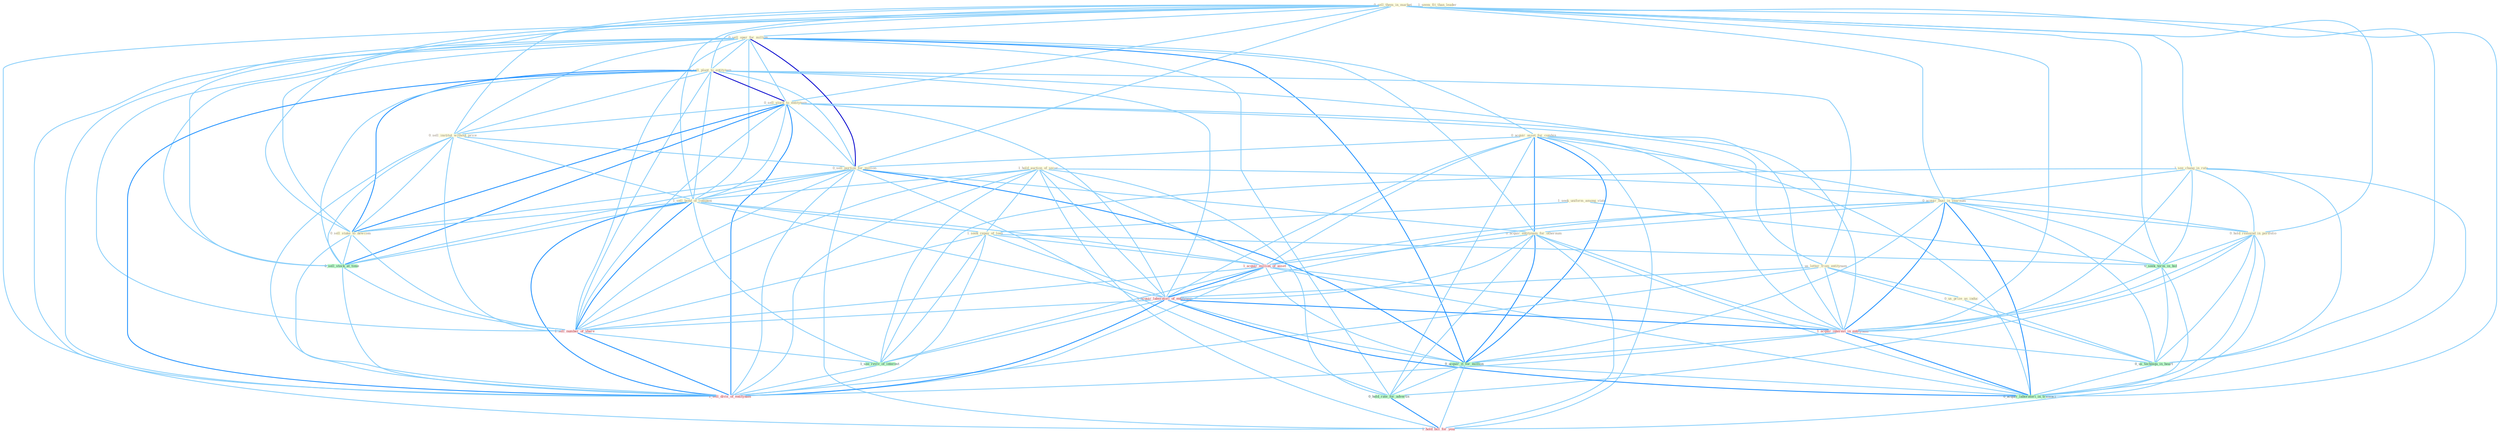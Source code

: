 Graph G{ 
    node
    [shape=polygon,style=filled,width=.5,height=.06,color="#BDFCC9",fixedsize=true,fontsize=4,
    fontcolor="#2f4f4f"];
    {node
    [color="#ffffe0", fontcolor="#8b7d6b"] "0_sell_them_in_market " "1_see_chang_in_rate " "0_sell_oper_for_million " "1_seek_uniform_among_state " "0_acquir_asset_for_combin " "0_sell_plant_to_entitynam " "0_sell_stock_to_entitynam " "0_acquir_busi_in_yearnum " "0_sell_institut_without_price " "0_sell_portion_for_million " "1_us_letter_from_entitynam " "0_us_prize_as_induc " "0_acquir_entitynam_for_othernum " "1_hold_auction_of_secur " "1_seem_fit_than_leader " "0_hold_remaind_in_portfolio " "1_sell_bond_of_compani " "1_seek_repay_of_loan " "0_sell_stake_to_newcom "}
{node [color="#fff0f5", fontcolor="#b22222"] "1_acquir_million_of_asset " "1_acquir_laboratori_of_entitynam " "1_acquir_interest_in_entitynam " "1_sell_number_of_share " "1_hold_bill_for_year " "1_sell_divis_of_entitynam "}
edge [color="#B0E2FF"];

	"0_sell_them_in_market " -- "1_see_chang_in_rate " [w="1", color="#87cefa" ];
	"0_sell_them_in_market " -- "0_sell_oper_for_million " [w="1", color="#87cefa" ];
	"0_sell_them_in_market " -- "0_sell_plant_to_entitynam " [w="1", color="#87cefa" ];
	"0_sell_them_in_market " -- "0_sell_stock_to_entitynam " [w="1", color="#87cefa" ];
	"0_sell_them_in_market " -- "0_acquir_busi_in_yearnum " [w="1", color="#87cefa" ];
	"0_sell_them_in_market " -- "0_sell_institut_without_price " [w="1", color="#87cefa" ];
	"0_sell_them_in_market " -- "0_sell_portion_for_million " [w="1", color="#87cefa" ];
	"0_sell_them_in_market " -- "0_hold_remaind_in_portfolio " [w="1", color="#87cefa" ];
	"0_sell_them_in_market " -- "1_sell_bond_of_compani " [w="1", color="#87cefa" ];
	"0_sell_them_in_market " -- "0_sell_stake_to_newcom " [w="1", color="#87cefa" ];
	"0_sell_them_in_market " -- "0_seek_term_in_bid " [w="1", color="#87cefa" ];
	"0_sell_them_in_market " -- "1_acquir_interest_in_entitynam " [w="1", color="#87cefa" ];
	"0_sell_them_in_market " -- "0_us_techniqu_in_heart " [w="1", color="#87cefa" ];
	"0_sell_them_in_market " -- "0_acquir_laboratori_in_transact " [w="1", color="#87cefa" ];
	"0_sell_them_in_market " -- "0_sell_stock_at_time " [w="1", color="#87cefa" ];
	"0_sell_them_in_market " -- "1_sell_number_of_share " [w="1", color="#87cefa" ];
	"0_sell_them_in_market " -- "1_sell_divis_of_entitynam " [w="1", color="#87cefa" ];
	"1_see_chang_in_rate " -- "0_acquir_busi_in_yearnum " [w="1", color="#87cefa" ];
	"1_see_chang_in_rate " -- "0_hold_remaind_in_portfolio " [w="1", color="#87cefa" ];
	"1_see_chang_in_rate " -- "0_seek_term_in_bid " [w="1", color="#87cefa" ];
	"1_see_chang_in_rate " -- "1_acquir_interest_in_entitynam " [w="1", color="#87cefa" ];
	"1_see_chang_in_rate " -- "0_us_techniqu_in_heart " [w="1", color="#87cefa" ];
	"1_see_chang_in_rate " -- "0_acquir_laboratori_in_transact " [w="1", color="#87cefa" ];
	"1_see_chang_in_rate " -- "1_see_reviv_of_interest " [w="1", color="#87cefa" ];
	"0_sell_oper_for_million " -- "0_acquir_asset_for_combin " [w="1", color="#87cefa" ];
	"0_sell_oper_for_million " -- "0_sell_plant_to_entitynam " [w="1", color="#87cefa" ];
	"0_sell_oper_for_million " -- "0_sell_stock_to_entitynam " [w="1", color="#87cefa" ];
	"0_sell_oper_for_million " -- "0_sell_institut_without_price " [w="1", color="#87cefa" ];
	"0_sell_oper_for_million " -- "0_sell_portion_for_million " [w="3", color="#0000cd" , len=0.6];
	"0_sell_oper_for_million " -- "0_acquir_entitynam_for_othernum " [w="1", color="#87cefa" ];
	"0_sell_oper_for_million " -- "1_sell_bond_of_compani " [w="1", color="#87cefa" ];
	"0_sell_oper_for_million " -- "0_sell_stake_to_newcom " [w="1", color="#87cefa" ];
	"0_sell_oper_for_million " -- "0_acquir_it_for_million " [w="2", color="#1e90ff" , len=0.8];
	"0_sell_oper_for_million " -- "0_hold_rate_for_advertis " [w="1", color="#87cefa" ];
	"0_sell_oper_for_million " -- "0_sell_stock_at_time " [w="1", color="#87cefa" ];
	"0_sell_oper_for_million " -- "1_sell_number_of_share " [w="1", color="#87cefa" ];
	"0_sell_oper_for_million " -- "1_hold_bill_for_year " [w="1", color="#87cefa" ];
	"0_sell_oper_for_million " -- "1_sell_divis_of_entitynam " [w="1", color="#87cefa" ];
	"1_seek_uniform_among_state " -- "1_seek_repay_of_loan " [w="1", color="#87cefa" ];
	"1_seek_uniform_among_state " -- "0_seek_term_in_bid " [w="1", color="#87cefa" ];
	"0_acquir_asset_for_combin " -- "0_acquir_busi_in_yearnum " [w="1", color="#87cefa" ];
	"0_acquir_asset_for_combin " -- "0_sell_portion_for_million " [w="1", color="#87cefa" ];
	"0_acquir_asset_for_combin " -- "0_acquir_entitynam_for_othernum " [w="2", color="#1e90ff" , len=0.8];
	"0_acquir_asset_for_combin " -- "1_acquir_million_of_asset " [w="1", color="#87cefa" ];
	"0_acquir_asset_for_combin " -- "1_acquir_laboratori_of_entitynam " [w="1", color="#87cefa" ];
	"0_acquir_asset_for_combin " -- "1_acquir_interest_in_entitynam " [w="1", color="#87cefa" ];
	"0_acquir_asset_for_combin " -- "0_acquir_it_for_million " [w="2", color="#1e90ff" , len=0.8];
	"0_acquir_asset_for_combin " -- "0_hold_rate_for_advertis " [w="1", color="#87cefa" ];
	"0_acquir_asset_for_combin " -- "0_acquir_laboratori_in_transact " [w="1", color="#87cefa" ];
	"0_acquir_asset_for_combin " -- "1_hold_bill_for_year " [w="1", color="#87cefa" ];
	"0_sell_plant_to_entitynam " -- "0_sell_stock_to_entitynam " [w="3", color="#0000cd" , len=0.6];
	"0_sell_plant_to_entitynam " -- "0_sell_institut_without_price " [w="1", color="#87cefa" ];
	"0_sell_plant_to_entitynam " -- "0_sell_portion_for_million " [w="1", color="#87cefa" ];
	"0_sell_plant_to_entitynam " -- "1_us_letter_from_entitynam " [w="1", color="#87cefa" ];
	"0_sell_plant_to_entitynam " -- "1_sell_bond_of_compani " [w="1", color="#87cefa" ];
	"0_sell_plant_to_entitynam " -- "0_sell_stake_to_newcom " [w="2", color="#1e90ff" , len=0.8];
	"0_sell_plant_to_entitynam " -- "1_acquir_laboratori_of_entitynam " [w="1", color="#87cefa" ];
	"0_sell_plant_to_entitynam " -- "1_acquir_interest_in_entitynam " [w="1", color="#87cefa" ];
	"0_sell_plant_to_entitynam " -- "0_sell_stock_at_time " [w="1", color="#87cefa" ];
	"0_sell_plant_to_entitynam " -- "1_sell_number_of_share " [w="1", color="#87cefa" ];
	"0_sell_plant_to_entitynam " -- "1_sell_divis_of_entitynam " [w="2", color="#1e90ff" , len=0.8];
	"0_sell_stock_to_entitynam " -- "0_sell_institut_without_price " [w="1", color="#87cefa" ];
	"0_sell_stock_to_entitynam " -- "0_sell_portion_for_million " [w="1", color="#87cefa" ];
	"0_sell_stock_to_entitynam " -- "1_us_letter_from_entitynam " [w="1", color="#87cefa" ];
	"0_sell_stock_to_entitynam " -- "1_sell_bond_of_compani " [w="1", color="#87cefa" ];
	"0_sell_stock_to_entitynam " -- "0_sell_stake_to_newcom " [w="2", color="#1e90ff" , len=0.8];
	"0_sell_stock_to_entitynam " -- "1_acquir_laboratori_of_entitynam " [w="1", color="#87cefa" ];
	"0_sell_stock_to_entitynam " -- "1_acquir_interest_in_entitynam " [w="1", color="#87cefa" ];
	"0_sell_stock_to_entitynam " -- "0_sell_stock_at_time " [w="2", color="#1e90ff" , len=0.8];
	"0_sell_stock_to_entitynam " -- "1_sell_number_of_share " [w="1", color="#87cefa" ];
	"0_sell_stock_to_entitynam " -- "1_sell_divis_of_entitynam " [w="2", color="#1e90ff" , len=0.8];
	"0_acquir_busi_in_yearnum " -- "0_acquir_entitynam_for_othernum " [w="1", color="#87cefa" ];
	"0_acquir_busi_in_yearnum " -- "0_hold_remaind_in_portfolio " [w="1", color="#87cefa" ];
	"0_acquir_busi_in_yearnum " -- "1_acquir_million_of_asset " [w="1", color="#87cefa" ];
	"0_acquir_busi_in_yearnum " -- "1_acquir_laboratori_of_entitynam " [w="1", color="#87cefa" ];
	"0_acquir_busi_in_yearnum " -- "0_seek_term_in_bid " [w="1", color="#87cefa" ];
	"0_acquir_busi_in_yearnum " -- "1_acquir_interest_in_entitynam " [w="2", color="#1e90ff" , len=0.8];
	"0_acquir_busi_in_yearnum " -- "0_us_techniqu_in_heart " [w="1", color="#87cefa" ];
	"0_acquir_busi_in_yearnum " -- "0_acquir_it_for_million " [w="1", color="#87cefa" ];
	"0_acquir_busi_in_yearnum " -- "0_acquir_laboratori_in_transact " [w="2", color="#1e90ff" , len=0.8];
	"0_sell_institut_without_price " -- "0_sell_portion_for_million " [w="1", color="#87cefa" ];
	"0_sell_institut_without_price " -- "1_sell_bond_of_compani " [w="1", color="#87cefa" ];
	"0_sell_institut_without_price " -- "0_sell_stake_to_newcom " [w="1", color="#87cefa" ];
	"0_sell_institut_without_price " -- "0_sell_stock_at_time " [w="1", color="#87cefa" ];
	"0_sell_institut_without_price " -- "1_sell_number_of_share " [w="1", color="#87cefa" ];
	"0_sell_institut_without_price " -- "1_sell_divis_of_entitynam " [w="1", color="#87cefa" ];
	"0_sell_portion_for_million " -- "0_acquir_entitynam_for_othernum " [w="1", color="#87cefa" ];
	"0_sell_portion_for_million " -- "1_sell_bond_of_compani " [w="1", color="#87cefa" ];
	"0_sell_portion_for_million " -- "0_sell_stake_to_newcom " [w="1", color="#87cefa" ];
	"0_sell_portion_for_million " -- "0_acquir_it_for_million " [w="2", color="#1e90ff" , len=0.8];
	"0_sell_portion_for_million " -- "0_hold_rate_for_advertis " [w="1", color="#87cefa" ];
	"0_sell_portion_for_million " -- "0_sell_stock_at_time " [w="1", color="#87cefa" ];
	"0_sell_portion_for_million " -- "1_sell_number_of_share " [w="1", color="#87cefa" ];
	"0_sell_portion_for_million " -- "1_hold_bill_for_year " [w="1", color="#87cefa" ];
	"0_sell_portion_for_million " -- "1_sell_divis_of_entitynam " [w="1", color="#87cefa" ];
	"1_us_letter_from_entitynam " -- "0_us_prize_as_induc " [w="1", color="#87cefa" ];
	"1_us_letter_from_entitynam " -- "1_acquir_laboratori_of_entitynam " [w="1", color="#87cefa" ];
	"1_us_letter_from_entitynam " -- "1_acquir_interest_in_entitynam " [w="1", color="#87cefa" ];
	"1_us_letter_from_entitynam " -- "0_us_techniqu_in_heart " [w="1", color="#87cefa" ];
	"1_us_letter_from_entitynam " -- "1_sell_divis_of_entitynam " [w="1", color="#87cefa" ];
	"0_us_prize_as_induc " -- "0_us_techniqu_in_heart " [w="1", color="#87cefa" ];
	"0_acquir_entitynam_for_othernum " -- "1_acquir_million_of_asset " [w="1", color="#87cefa" ];
	"0_acquir_entitynam_for_othernum " -- "1_acquir_laboratori_of_entitynam " [w="1", color="#87cefa" ];
	"0_acquir_entitynam_for_othernum " -- "1_acquir_interest_in_entitynam " [w="1", color="#87cefa" ];
	"0_acquir_entitynam_for_othernum " -- "0_acquir_it_for_million " [w="2", color="#1e90ff" , len=0.8];
	"0_acquir_entitynam_for_othernum " -- "0_hold_rate_for_advertis " [w="1", color="#87cefa" ];
	"0_acquir_entitynam_for_othernum " -- "0_acquir_laboratori_in_transact " [w="1", color="#87cefa" ];
	"0_acquir_entitynam_for_othernum " -- "1_hold_bill_for_year " [w="1", color="#87cefa" ];
	"1_hold_auction_of_secur " -- "0_hold_remaind_in_portfolio " [w="1", color="#87cefa" ];
	"1_hold_auction_of_secur " -- "1_sell_bond_of_compani " [w="1", color="#87cefa" ];
	"1_hold_auction_of_secur " -- "1_seek_repay_of_loan " [w="1", color="#87cefa" ];
	"1_hold_auction_of_secur " -- "1_acquir_million_of_asset " [w="1", color="#87cefa" ];
	"1_hold_auction_of_secur " -- "1_acquir_laboratori_of_entitynam " [w="1", color="#87cefa" ];
	"1_hold_auction_of_secur " -- "0_hold_rate_for_advertis " [w="1", color="#87cefa" ];
	"1_hold_auction_of_secur " -- "1_sell_number_of_share " [w="1", color="#87cefa" ];
	"1_hold_auction_of_secur " -- "1_see_reviv_of_interest " [w="1", color="#87cefa" ];
	"1_hold_auction_of_secur " -- "1_hold_bill_for_year " [w="1", color="#87cefa" ];
	"1_hold_auction_of_secur " -- "1_sell_divis_of_entitynam " [w="1", color="#87cefa" ];
	"0_hold_remaind_in_portfolio " -- "0_seek_term_in_bid " [w="1", color="#87cefa" ];
	"0_hold_remaind_in_portfolio " -- "1_acquir_interest_in_entitynam " [w="1", color="#87cefa" ];
	"0_hold_remaind_in_portfolio " -- "0_us_techniqu_in_heart " [w="1", color="#87cefa" ];
	"0_hold_remaind_in_portfolio " -- "0_hold_rate_for_advertis " [w="1", color="#87cefa" ];
	"0_hold_remaind_in_portfolio " -- "0_acquir_laboratori_in_transact " [w="1", color="#87cefa" ];
	"0_hold_remaind_in_portfolio " -- "1_hold_bill_for_year " [w="1", color="#87cefa" ];
	"1_sell_bond_of_compani " -- "1_seek_repay_of_loan " [w="1", color="#87cefa" ];
	"1_sell_bond_of_compani " -- "0_sell_stake_to_newcom " [w="1", color="#87cefa" ];
	"1_sell_bond_of_compani " -- "1_acquir_million_of_asset " [w="1", color="#87cefa" ];
	"1_sell_bond_of_compani " -- "1_acquir_laboratori_of_entitynam " [w="1", color="#87cefa" ];
	"1_sell_bond_of_compani " -- "0_sell_stock_at_time " [w="1", color="#87cefa" ];
	"1_sell_bond_of_compani " -- "1_sell_number_of_share " [w="2", color="#1e90ff" , len=0.8];
	"1_sell_bond_of_compani " -- "1_see_reviv_of_interest " [w="1", color="#87cefa" ];
	"1_sell_bond_of_compani " -- "1_sell_divis_of_entitynam " [w="2", color="#1e90ff" , len=0.8];
	"1_seek_repay_of_loan " -- "1_acquir_million_of_asset " [w="1", color="#87cefa" ];
	"1_seek_repay_of_loan " -- "1_acquir_laboratori_of_entitynam " [w="1", color="#87cefa" ];
	"1_seek_repay_of_loan " -- "0_seek_term_in_bid " [w="1", color="#87cefa" ];
	"1_seek_repay_of_loan " -- "1_sell_number_of_share " [w="1", color="#87cefa" ];
	"1_seek_repay_of_loan " -- "1_see_reviv_of_interest " [w="1", color="#87cefa" ];
	"1_seek_repay_of_loan " -- "1_sell_divis_of_entitynam " [w="1", color="#87cefa" ];
	"0_sell_stake_to_newcom " -- "0_sell_stock_at_time " [w="1", color="#87cefa" ];
	"0_sell_stake_to_newcom " -- "1_sell_number_of_share " [w="1", color="#87cefa" ];
	"0_sell_stake_to_newcom " -- "1_sell_divis_of_entitynam " [w="1", color="#87cefa" ];
	"1_acquir_million_of_asset " -- "1_acquir_laboratori_of_entitynam " [w="2", color="#1e90ff" , len=0.8];
	"1_acquir_million_of_asset " -- "1_acquir_interest_in_entitynam " [w="1", color="#87cefa" ];
	"1_acquir_million_of_asset " -- "0_acquir_it_for_million " [w="1", color="#87cefa" ];
	"1_acquir_million_of_asset " -- "0_acquir_laboratori_in_transact " [w="1", color="#87cefa" ];
	"1_acquir_million_of_asset " -- "1_sell_number_of_share " [w="1", color="#87cefa" ];
	"1_acquir_million_of_asset " -- "1_see_reviv_of_interest " [w="1", color="#87cefa" ];
	"1_acquir_million_of_asset " -- "1_sell_divis_of_entitynam " [w="1", color="#87cefa" ];
	"1_acquir_laboratori_of_entitynam " -- "1_acquir_interest_in_entitynam " [w="2", color="#1e90ff" , len=0.8];
	"1_acquir_laboratori_of_entitynam " -- "0_acquir_it_for_million " [w="1", color="#87cefa" ];
	"1_acquir_laboratori_of_entitynam " -- "0_acquir_laboratori_in_transact " [w="2", color="#1e90ff" , len=0.8];
	"1_acquir_laboratori_of_entitynam " -- "1_sell_number_of_share " [w="1", color="#87cefa" ];
	"1_acquir_laboratori_of_entitynam " -- "1_see_reviv_of_interest " [w="1", color="#87cefa" ];
	"1_acquir_laboratori_of_entitynam " -- "1_sell_divis_of_entitynam " [w="2", color="#1e90ff" , len=0.8];
	"0_seek_term_in_bid " -- "1_acquir_interest_in_entitynam " [w="1", color="#87cefa" ];
	"0_seek_term_in_bid " -- "0_us_techniqu_in_heart " [w="1", color="#87cefa" ];
	"0_seek_term_in_bid " -- "0_acquir_laboratori_in_transact " [w="1", color="#87cefa" ];
	"1_acquir_interest_in_entitynam " -- "0_us_techniqu_in_heart " [w="1", color="#87cefa" ];
	"1_acquir_interest_in_entitynam " -- "0_acquir_it_for_million " [w="1", color="#87cefa" ];
	"1_acquir_interest_in_entitynam " -- "0_acquir_laboratori_in_transact " [w="2", color="#1e90ff" , len=0.8];
	"1_acquir_interest_in_entitynam " -- "1_sell_divis_of_entitynam " [w="1", color="#87cefa" ];
	"0_us_techniqu_in_heart " -- "0_acquir_laboratori_in_transact " [w="1", color="#87cefa" ];
	"0_acquir_it_for_million " -- "0_hold_rate_for_advertis " [w="1", color="#87cefa" ];
	"0_acquir_it_for_million " -- "0_acquir_laboratori_in_transact " [w="1", color="#87cefa" ];
	"0_acquir_it_for_million " -- "1_hold_bill_for_year " [w="1", color="#87cefa" ];
	"0_hold_rate_for_advertis " -- "1_hold_bill_for_year " [w="2", color="#1e90ff" , len=0.8];
	"0_sell_stock_at_time " -- "1_sell_number_of_share " [w="1", color="#87cefa" ];
	"0_sell_stock_at_time " -- "1_sell_divis_of_entitynam " [w="1", color="#87cefa" ];
	"1_sell_number_of_share " -- "1_see_reviv_of_interest " [w="1", color="#87cefa" ];
	"1_sell_number_of_share " -- "1_sell_divis_of_entitynam " [w="2", color="#1e90ff" , len=0.8];
	"1_see_reviv_of_interest " -- "1_sell_divis_of_entitynam " [w="1", color="#87cefa" ];
}